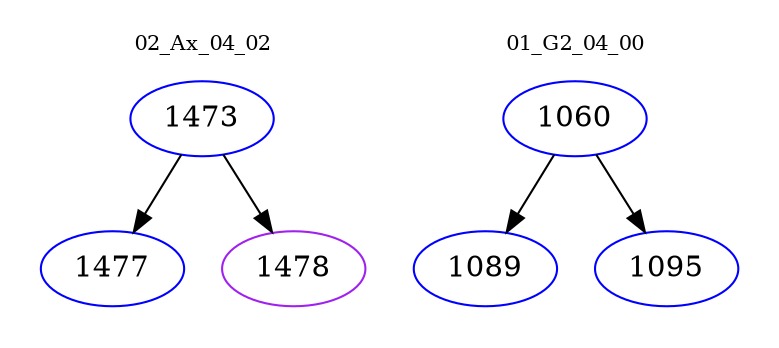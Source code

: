digraph{
subgraph cluster_0 {
color = white
label = "02_Ax_04_02";
fontsize=10;
T0_1473 [label="1473", color="blue"]
T0_1473 -> T0_1477 [color="black"]
T0_1477 [label="1477", color="blue"]
T0_1473 -> T0_1478 [color="black"]
T0_1478 [label="1478", color="purple"]
}
subgraph cluster_1 {
color = white
label = "01_G2_04_00";
fontsize=10;
T1_1060 [label="1060", color="blue"]
T1_1060 -> T1_1089 [color="black"]
T1_1089 [label="1089", color="blue"]
T1_1060 -> T1_1095 [color="black"]
T1_1095 [label="1095", color="blue"]
}
}
